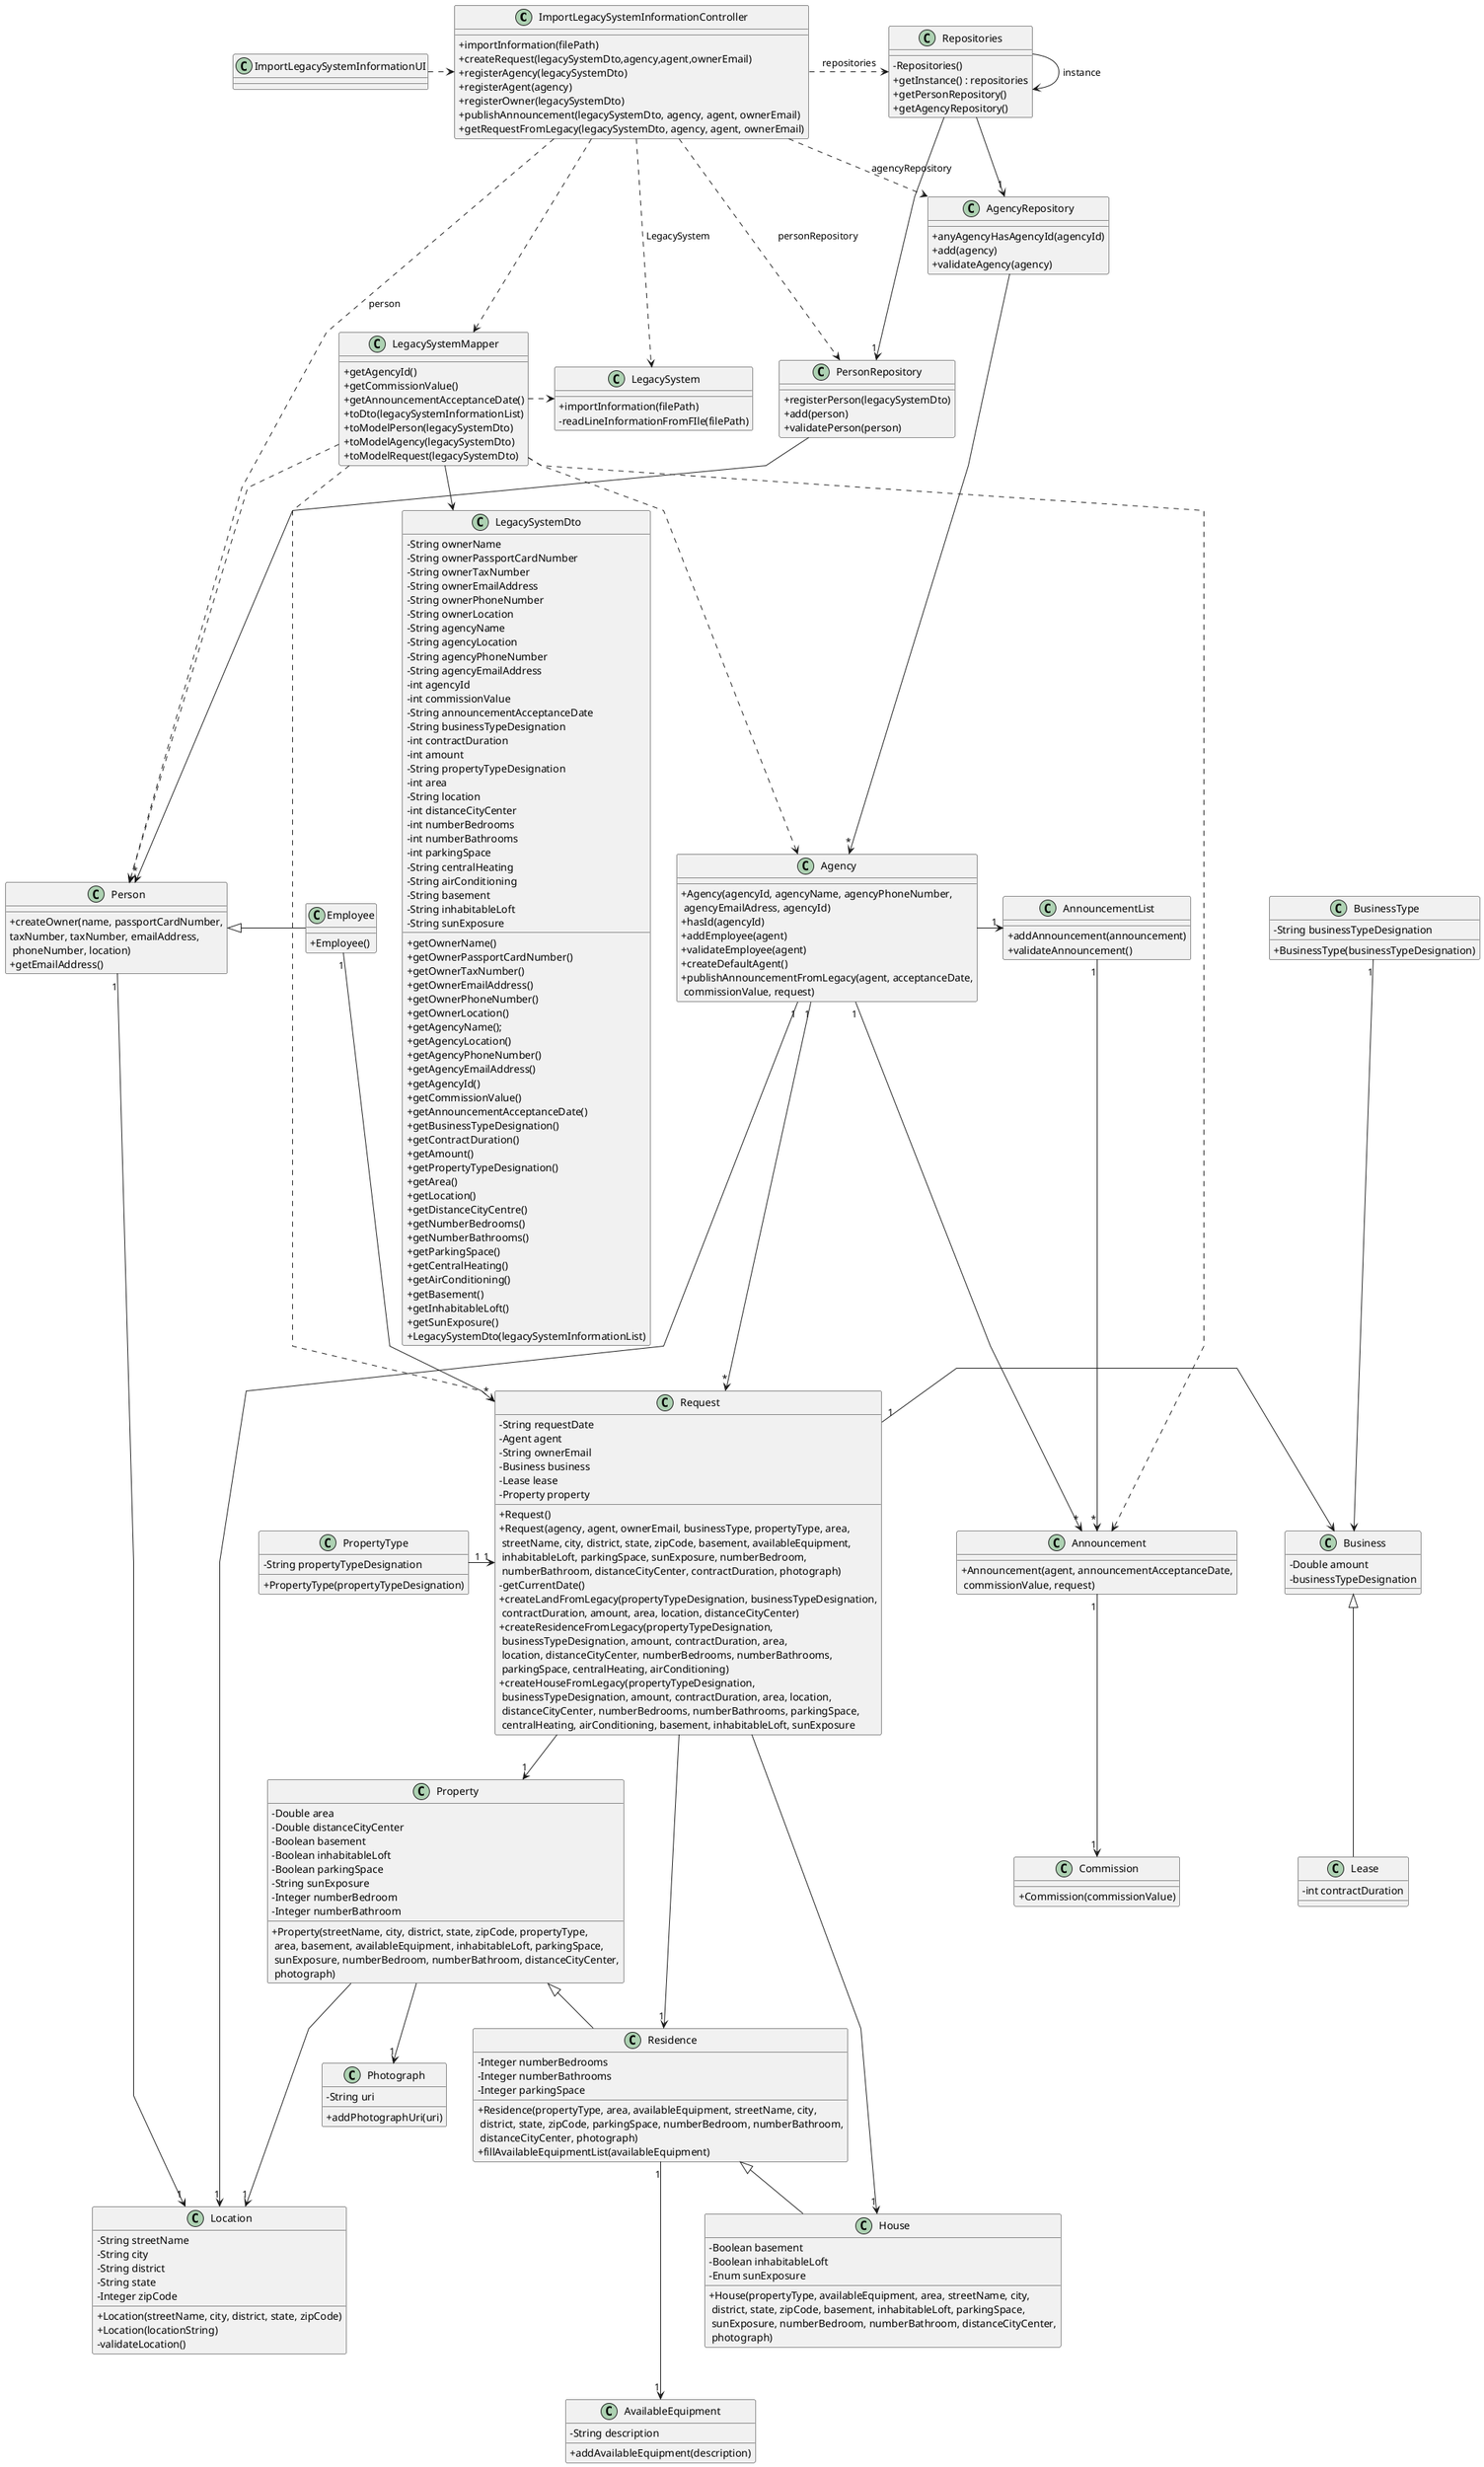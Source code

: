 @startuml
'skinparam monochrome true
skinparam packageStyle rectangle
skinparam shadowing false
skinparam linetype polyline
'skinparam linetype orto

skinparam classAttributeIconSize 0


class ImportLegacySystemInformationController {
+ importInformation(filePath)
+ createRequest(legacySystemDto,agency,agent,ownerEmail)
+ registerAgency(legacySystemDto)
+ registerAgent(agency)
+ registerOwner(legacySystemDto)
+ publishAnnouncement(legacySystemDto, agency, agent, ownerEmail)
+ getRequestFromLegacy(legacySystemDto, agency, agent, ownerEmail)
}

class ImportLegacySystemInformationUI {

}

class Lease extends Business{
    - int contractDuration

}

class LegacySystem {

+ importInformation(filePath)
- readLineInformationFromFIle(filePath)
}

class LegacySystemMapper{
+ getAgencyId()
+ getCommissionValue()
+ getAnnouncementAcceptanceDate()
+ toDto(legacySystemInformationList)
+ toModelPerson(legacySystemDto)
+ toModelAgency(legacySystemDto)
+ toModelRequest(legacySystemDto)
}


class LegacySystemDto {
- String ownerName
- String ownerPassportCardNumber
- String ownerTaxNumber
- String ownerEmailAddress
- String ownerPhoneNumber
- String ownerLocation
- String agencyName
- String agencyLocation
- String agencyPhoneNumber
- String agencyEmailAddress
- int agencyId
- int commissionValue
- String announcementAcceptanceDate
- String businessTypeDesignation
- int contractDuration
- int amount
- String propertyTypeDesignation
- int area
- String location
- int distanceCityCenter
- int numberBedrooms
- int numberBathrooms
- int parkingSpace
- String centralHeating
- String airConditioning
- String basement
- String inhabitableLoft
- String sunExposure
+ getOwnerName()
+ getOwnerPassportCardNumber()
+ getOwnerTaxNumber()
+ getOwnerEmailAddress()
+ getOwnerPhoneNumber()
+ getOwnerLocation()
+ getAgencyName();
+ getAgencyLocation()
+ getAgencyPhoneNumber()
+ getAgencyEmailAddress()
+ getAgencyId()
+ getCommissionValue()
+ getAnnouncementAcceptanceDate()
+ getBusinessTypeDesignation()
+ getContractDuration()
+ getAmount()
+ getPropertyTypeDesignation()
+ getArea()
+ getLocation()
+ getDistanceCityCentre()
+ getNumberBedrooms()
+ getNumberBathrooms()
+ getParkingSpace()
+ getCentralHeating()
+ getAirConditioning()
+ getBasement()
+ getInhabitableLoft()
+ getSunExposure()
+ LegacySystemDto(legacySystemInformationList)
}

class Repositories {
- Repositories()
+ getInstance() : repositories
+getPersonRepository()
+getAgencyRepository()

}
class AgencyRepository{
+anyAgencyHasAgencyId(agencyId)
+add(agency)
+validateAgency(agency)
}
class PersonRepository {
+ registerPerson(legacySystemDto)
+ add(person)
+ validatePerson(person)
}

class Person {
+ createOwner(name, passportCardNumber,\ntaxNumber, taxNumber, emailAddress,\n phoneNumber, location)
+ getEmailAddress()
}

class Agency{
+ Agency(agencyId, agencyName, agencyPhoneNumber,\n agencyEmailAdress, agencyId)
+ hasId(agencyId)
+ addEmployee(agent)
+ validateEmployee(agent)
+ createDefaultAgent()
+ publishAnnouncementFromLegacy(agent, acceptanceDate,\n commissionValue, request)
}
class Announcement{
+Announcement(agent, announcementAcceptanceDate,\n commissionValue, request)
}

class Commission{
+ Commission(commissionValue)
}

class AnnouncementList{
+ addAnnouncement(announcement)
+ validateAnnouncement()
}


class Employee {
+ Employee()
}

class Property {
    - Double area
    - Double distanceCityCenter
    - Boolean basement
    - Boolean inhabitableLoft
    - Boolean parkingSpace
    - String sunExposure
    - Integer numberBedroom
    - Integer numberBathroom
    + Property(streetName, city, district, state, zipCode, propertyType,\n area, basement, availableEquipment, inhabitableLoft, parkingSpace,\n sunExposure, numberBedroom, numberBathroom, distanceCityCenter,\n photograph)
    }

class Location {
    - String streetName
    - String city
    - String district
    - String state
    - Integer zipCode
    + Location(streetName, city, district, state, zipCode)
    + Location(locationString)
    - validateLocation()
}

class Photograph{
    - String uri
    + addPhotographUri(uri)
}

class AvailableEquipment{
    - String description
    + addAvailableEquipment(description)
}

class Request{
    - String requestDate
    - Agent agent
    - String ownerEmail
    - Business business
    - Lease lease
    - Property property
    + Request()
    + Request(agency, agent, ownerEmail, businessType, propertyType, area,\n streetName, city, district, state, zipCode, basement, availableEquipment,\n inhabitableLoft, parkingSpace, sunExposure, numberBedroom,\n numberBathroom, distanceCityCenter, contractDuration, photograph)
    - getCurrentDate()
    + createLandFromLegacy(propertyTypeDesignation, businessTypeDesignation,\n contractDuration, amount, area, location, distanceCityCenter)
    + createResidenceFromLegacy(propertyTypeDesignation,\n businessTypeDesignation, amount, contractDuration, area,\n location, distanceCityCenter, numberBedrooms, numberBathrooms,\n parkingSpace, centralHeating, airConditioning)
    + createHouseFromLegacy(propertyTypeDesignation,\n businessTypeDesignation, amount, contractDuration, area, location,\n distanceCityCenter, numberBedrooms, numberBathrooms, parkingSpace,\n centralHeating, airConditioning, basement, inhabitableLoft, sunExposure
}

class Residence extends Property{
    - Integer numberBedrooms
    - Integer numberBathrooms
    - Integer parkingSpace
    + Residence(propertyType, area, availableEquipment, streetName, city,\n district, state, zipCode, parkingSpace, numberBedroom, numberBathroom,\n distanceCityCenter, photograph)
    + fillAvailableEquipmentList(availableEquipment)

}

class House extends Residence{
     - Boolean basement
     - Boolean inhabitableLoft
     - Enum sunExposure
     + House(propertyType, availableEquipment, area, streetName, city,\n district, state, zipCode, basement, inhabitableLoft, parkingSpace,\n sunExposure, numberBedroom, numberBathroom, distanceCityCenter,\n photograph)
}

class Business{
    - Double amount
    - businessTypeDesignation
}
class PropertyType {
    - String propertyTypeDesignation
    + PropertyType(propertyTypeDesignation)
}

class BusinessType {
    - String businessTypeDesignation
    + BusinessType(businessTypeDesignation)
}

Repositories -> Repositories : instance

ImportLegacySystemInformationUI .> ImportLegacySystemInformationController
ImportLegacySystemInformationController .> Repositories : repositories
ImportLegacySystemInformationController .-> AgencyRepository : agencyRepository
ImportLegacySystemInformationController .-> PersonRepository :  personRepository
ImportLegacySystemInformationController ..> LegacySystem : LegacySystem
ImportLegacySystemInformationController...> LegacySystemMapper
ImportLegacySystemInformationController .> Person : person

LegacySystemMapper --> LegacySystemDto
LegacySystemMapper .> LegacySystem
LegacySystemMapper .-> Person
LegacySystemMapper .-> Agency
LegacySystemMapper .-> Request
LegacySystemMapper .-> Announcement
Repositories --> "1" AgencyRepository
Repositories ---> "1" PersonRepository
AgencyRepository --> "*" Agency
PersonRepository --> "*" Person
Employee -up|> Person
Agency -> "1" AnnouncementList
AnnouncementList "1" --> "*" Announcement
Announcement "1" --> "1" Commission
Request  --> "1" Property
Request  --> "1" Residence
Request  --> "1" House
Property  ---> "1" Location
Property  --> "1" Photograph
Residence "1" ---> "1" AvailableEquipment
PropertyType "1" -> "1" Request
BusinessType "1" --> Business
Request "1" -right-> Business
Agency "1" -> "*" Request
Employee "1" --> "*" Request
Agency "1" --> "1" Location
Person "1" --> "1" Location
Agency "1" --> "*" Announcement

@enduml

